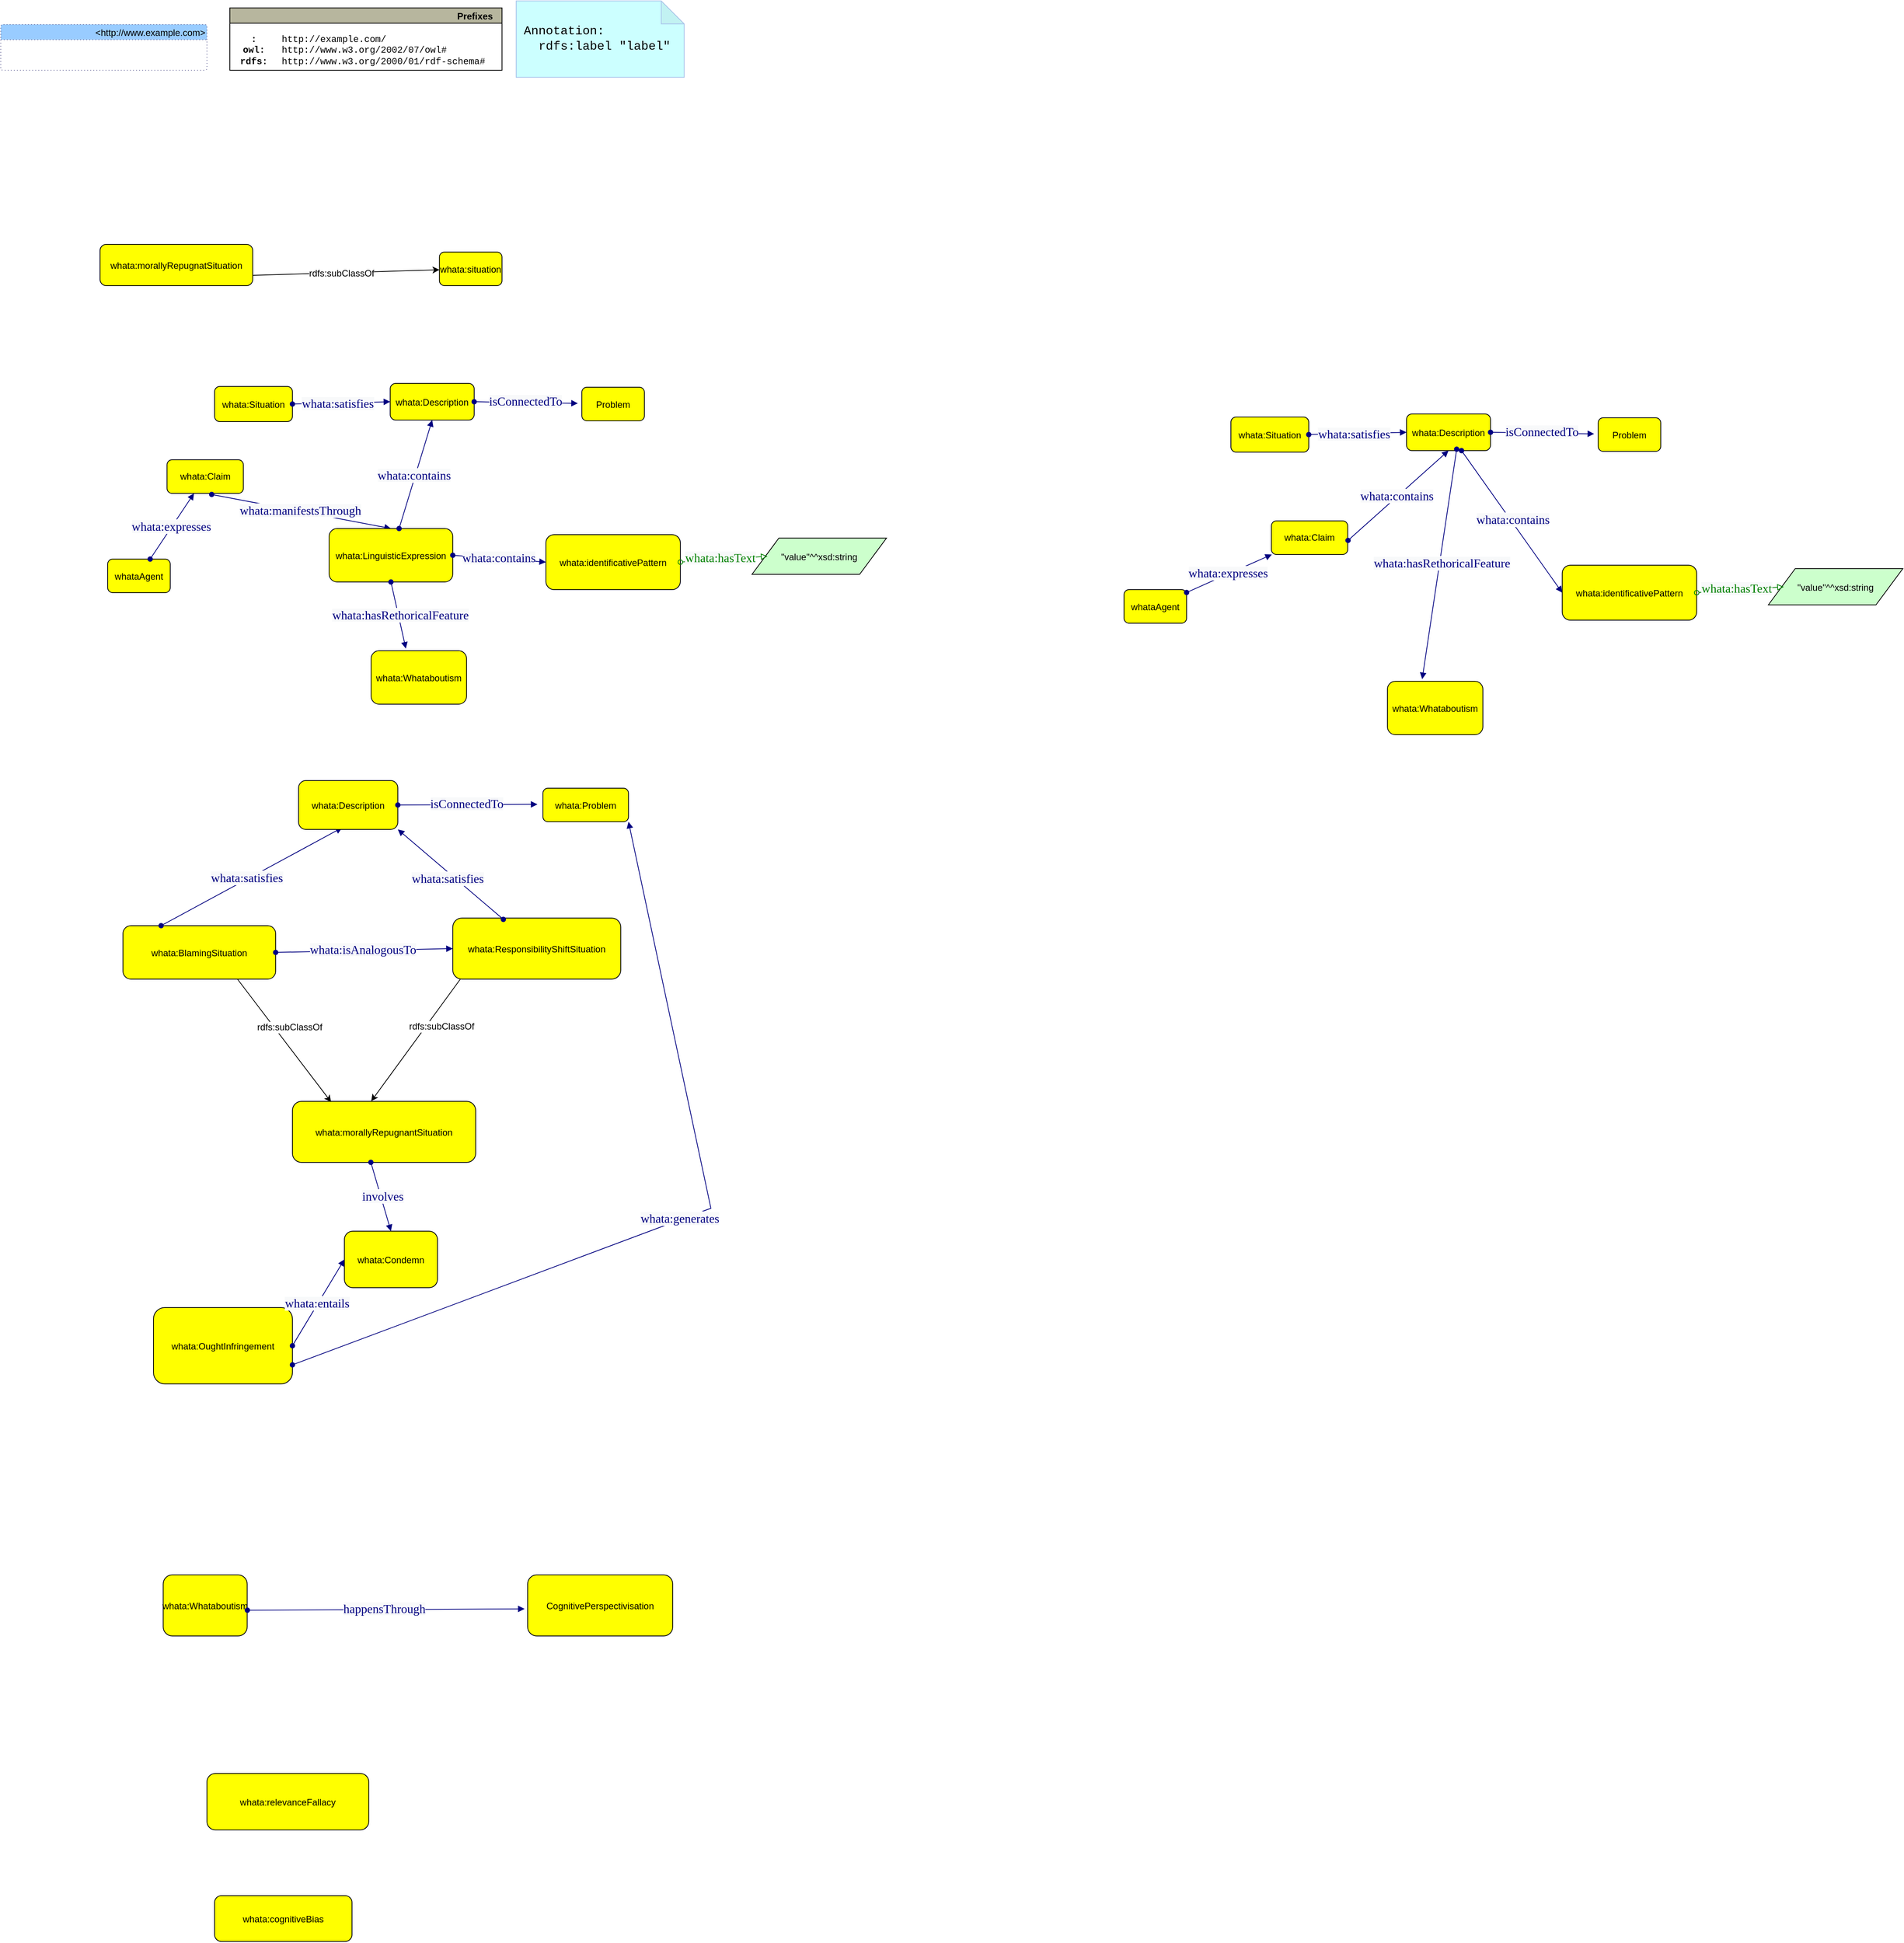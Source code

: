 <mxfile version="24.2.3" type="device">
  <diagram id="Jwiod8rQZpzIl2pZ6A2V" name="Pagina-1">
    <mxGraphModel dx="3035" dy="3533" grid="1" gridSize="10" guides="1" tooltips="1" connect="1" arrows="1" fold="1" page="1" pageScale="1" pageWidth="827" pageHeight="1169" math="0" shadow="0">
      <root>
        <mxCell id="0" />
        <mxCell id="1" parent="0" />
        <mxCell id="ULQofd9ogazBDOCy_c4V-1" value="whata:Situation" style="graphMlID=n4;shape=rect;rounded=1;arcsize=30;fillColor=#ffff00;strokeColor=#000000;strokeWidth=1.0" vertex="1" parent="1">
          <mxGeometry x="270" y="284" width="101.97" height="46" as="geometry" />
        </mxCell>
        <mxCell id="ULQofd9ogazBDOCy_c4V-2" value="&quot;value&quot;^^xsd:string" style="graphMlID=n6;shape=parallelogram;fillColor=#ccffcc;strokeColor=#000000;strokeWidth=1.0" vertex="1" parent="1">
          <mxGeometry x="973.82" y="482.5" width="176.18" height="47.5" as="geometry" />
        </mxCell>
        <mxCell id="ULQofd9ogazBDOCy_c4V-20" value="" style="graphMlID=e0;rounded=0;endArrow=block;strokeColor=#000080;strokeWidth=1.0;startArrow=oval;startFill=1;endFill=1;entryX=0;entryY=0.5;entryDx=0;entryDy=0;exitX=1;exitY=0.5;exitDx=0;exitDy=0;" edge="1" parent="1" source="ULQofd9ogazBDOCy_c4V-1" target="ULQofd9ogazBDOCy_c4V-34">
          <mxGeometry relative="1" as="geometry">
            <mxPoint x="260" y="262" as="sourcePoint" />
            <mxPoint x="450" y="261.55" as="targetPoint" />
          </mxGeometry>
        </mxCell>
        <mxCell id="ULQofd9ogazBDOCy_c4V-21" value="&lt;span style=&quot;color: rgb(0 , 0 , 128) ; font-family: &amp;quot;dialog&amp;quot; ; font-size: 16px ; background-color: rgb(248 , 249 , 250)&quot;&gt;whata:satisfies&lt;/span&gt;" style="text;html=1;align=center;verticalAlign=middle;resizable=0;points=[];labelBackgroundColor=#ffffff;" vertex="1" connectable="0" parent="ULQofd9ogazBDOCy_c4V-20">
          <mxGeometry x="-0.017" y="2" relative="1" as="geometry">
            <mxPoint x="-4" y="2" as="offset" />
          </mxGeometry>
        </mxCell>
        <mxCell id="ULQofd9ogazBDOCy_c4V-24" value="&lt;http://www.example.com&gt;" style="graphMlID=n2;shape=swimlane;startSize=20;rounded=1;arcSize=5;strokeColor=#666699;strokeWidth=1.0;dashed=1;dashPattern=1 3;align=right;fillColor=#99ccff;gradientColor=none;" vertex="1" parent="1">
          <mxGeometry x="-10" y="-190" width="270" height="60" as="geometry" />
        </mxCell>
        <mxCell id="ULQofd9ogazBDOCy_c4V-26" value="&lt;span style=&quot;font-family: &amp;#34;courier new&amp;#34; ; font-size: 16px ; white-space: nowrap&quot;&gt;Annotation:&lt;/span&gt;&lt;br style=&quot;font-family: &amp;#34;courier new&amp;#34; ; font-size: 16px ; white-space: nowrap&quot;&gt;&lt;div&gt;&lt;span style=&quot;font-family: &amp;#34;courier new&amp;#34; ; font-size: 16px ; white-space: nowrap&quot;&gt;&amp;nbsp; rdfs:label &quot;label&quot;&lt;/span&gt;&lt;/div&gt;" style="shape=note;whiteSpace=wrap;html=1;backgroundOutline=1;darkOpacity=0.05;strokeColor=#A9C4EB;fillColor=#ccffff;gradientColor=none;align=left;spacingLeft=8;" vertex="1" parent="1">
          <mxGeometry x="665" y="-220.8" width="220" height="100" as="geometry" />
        </mxCell>
        <mxCell id="ULQofd9ogazBDOCy_c4V-29" value="Prefixes" style="graphMlID=n0;shape=swimlane;startSize=20;fillColor=#b7b69e;strokeColor=#000000;strokeWidth=1.0;align=right;spacingRight=10;fontStyle=1" vertex="1" parent="1">
          <mxGeometry x="290.0" y="-211.61" width="356.42" height="81.61" as="geometry" />
        </mxCell>
        <mxCell id="ULQofd9ogazBDOCy_c4V-30" value="&lt;b&gt;:&lt;br&gt;owl:&lt;br&gt;rdfs:&lt;/b&gt;" style="text;html=1;align=center;verticalAlign=middle;resizable=0;points=[];autosize=1;fontFamily=Courier New;" vertex="1" parent="ULQofd9ogazBDOCy_c4V-29">
          <mxGeometry x="6.416" y="31.1" width="50" height="50" as="geometry" />
        </mxCell>
        <mxCell id="ULQofd9ogazBDOCy_c4V-31" value="http://example.com/&lt;br&gt;http://www.w3.org/2002/07/owl#&lt;br&gt;http://www.w3.org/2000/01/rdf-schema#" style="text;html=1;align=left;verticalAlign=middle;resizable=0;points=[];autosize=1;fontFamily=Courier New;" vertex="1" parent="ULQofd9ogazBDOCy_c4V-29">
          <mxGeometry x="66.416" y="31.1" width="280" height="50" as="geometry" />
        </mxCell>
        <mxCell id="ULQofd9ogazBDOCy_c4V-34" value="whata:Description" style="graphMlID=n4;shape=rect;rounded=1;arcsize=30;fillColor=#ffff00;strokeColor=#000000;strokeWidth=1.0" vertex="1" parent="1">
          <mxGeometry x="500" y="280" width="110" height="48" as="geometry" />
        </mxCell>
        <mxCell id="ULQofd9ogazBDOCy_c4V-35" value="whataAgent" style="graphMlID=n4;shape=rect;rounded=1;arcsize=30;fillColor=#ffff00;strokeColor=#000000;strokeWidth=1.0" vertex="1" parent="1">
          <mxGeometry x="130" y="510" width="81.968" height="44" as="geometry" />
        </mxCell>
        <mxCell id="ULQofd9ogazBDOCy_c4V-37" value="whata:Claim" style="whiteSpace=wrap;html=1;fillColor=#ffff00;strokeColor=#000000;rounded=1;strokeWidth=1;" vertex="1" parent="1">
          <mxGeometry x="207.72" y="380" width="100" height="44" as="geometry" />
        </mxCell>
        <mxCell id="ULQofd9ogazBDOCy_c4V-39" value="" style="graphMlID=e0;rounded=0;endArrow=block;strokeColor=#000080;strokeWidth=1.0;startArrow=oval;startFill=1;endFill=1" edge="1" parent="1" source="ULQofd9ogazBDOCy_c4V-35" target="ULQofd9ogazBDOCy_c4V-37">
          <mxGeometry relative="1" as="geometry">
            <mxPoint x="263" y="385.632" as="sourcePoint" />
            <mxPoint x="410" y="386" as="targetPoint" />
          </mxGeometry>
        </mxCell>
        <mxCell id="ULQofd9ogazBDOCy_c4V-40" value="&lt;span style=&quot;color: rgb(0 , 0 , 128) ; font-family: &amp;quot;dialog&amp;quot; ; font-size: 16px ; background-color: rgb(248 , 249 , 250)&quot;&gt;whata:expresses&lt;/span&gt;" style="text;html=1;align=center;verticalAlign=middle;resizable=0;points=[];labelBackgroundColor=#ffffff;" vertex="1" connectable="0" parent="ULQofd9ogazBDOCy_c4V-39">
          <mxGeometry x="-0.017" y="2" relative="1" as="geometry">
            <mxPoint as="offset" />
          </mxGeometry>
        </mxCell>
        <mxCell id="ULQofd9ogazBDOCy_c4V-43" value="" style="graphMlID=e0;rounded=0;endArrow=block;strokeColor=#000080;strokeWidth=1.0;startArrow=oval;startFill=1;endFill=1;exitX=0.585;exitY=1.032;exitDx=0;exitDy=0;exitPerimeter=0;entryX=0.5;entryY=0;entryDx=0;entryDy=0;" edge="1" parent="1" source="ULQofd9ogazBDOCy_c4V-37" target="ULQofd9ogazBDOCy_c4V-45">
          <mxGeometry relative="1" as="geometry">
            <mxPoint x="360" y="520.082" as="sourcePoint" />
            <mxPoint x="460" y="500" as="targetPoint" />
          </mxGeometry>
        </mxCell>
        <mxCell id="ULQofd9ogazBDOCy_c4V-44" value="&lt;span style=&quot;color: rgb(0 , 0 , 128) ; font-family: &amp;quot;dialog&amp;quot; ; font-size: 16px ; background-color: rgb(248 , 249 , 250)&quot;&gt;whata:manifestsThrough&lt;/span&gt;" style="text;html=1;align=center;verticalAlign=middle;resizable=0;points=[];labelBackgroundColor=#ffffff;" vertex="1" connectable="0" parent="ULQofd9ogazBDOCy_c4V-43">
          <mxGeometry x="-0.017" y="2" relative="1" as="geometry">
            <mxPoint as="offset" />
          </mxGeometry>
        </mxCell>
        <mxCell id="ULQofd9ogazBDOCy_c4V-45" value="whata:LinguisticExpression" style="graphMlID=n4;shape=rect;rounded=1;arcsize=30;fillColor=#ffff00;strokeColor=#000000;strokeWidth=1.0" vertex="1" parent="1">
          <mxGeometry x="420" y="470" width="161.97" height="70" as="geometry" />
        </mxCell>
        <mxCell id="ULQofd9ogazBDOCy_c4V-46" value="" style="graphMlID=e0;rounded=0;endArrow=block;strokeColor=#000080;strokeWidth=1.0;startArrow=oval;startFill=1;endFill=1;exitX=0.5;exitY=1;exitDx=0;exitDy=0;entryX=0.364;entryY=-0.04;entryDx=0;entryDy=0;entryPerimeter=0;" edge="1" parent="1" source="ULQofd9ogazBDOCy_c4V-45" target="ULQofd9ogazBDOCy_c4V-48">
          <mxGeometry relative="1" as="geometry">
            <mxPoint x="455.63" y="540.002" as="sourcePoint" />
            <mxPoint x="456" y="660" as="targetPoint" />
          </mxGeometry>
        </mxCell>
        <mxCell id="ULQofd9ogazBDOCy_c4V-47" value="&lt;span style=&quot;color: rgb(0 , 0 , 128) ; font-family: &amp;quot;dialog&amp;quot; ; font-size: 16px ; background-color: rgb(248 , 249 , 250)&quot;&gt;whata:hasRethoricalFeature&lt;/span&gt;" style="text;html=1;align=center;verticalAlign=middle;resizable=0;points=[];labelBackgroundColor=#ffffff;" vertex="1" connectable="0" parent="ULQofd9ogazBDOCy_c4V-46">
          <mxGeometry x="-0.017" y="2" relative="1" as="geometry">
            <mxPoint as="offset" />
          </mxGeometry>
        </mxCell>
        <mxCell id="ULQofd9ogazBDOCy_c4V-48" value="whata:Whataboutism" style="graphMlID=n4;shape=rect;rounded=1;arcsize=30;fillColor=#ffff00;strokeColor=#000000;strokeWidth=1.0" vertex="1" parent="1">
          <mxGeometry x="475" y="630" width="125" height="70" as="geometry" />
        </mxCell>
        <mxCell id="ULQofd9ogazBDOCy_c4V-49" value="" style="graphMlID=e0;rounded=0;endArrow=block;strokeColor=#000080;strokeWidth=1.0;startArrow=oval;startFill=1;endFill=1;exitX=1;exitY=0.5;exitDx=0;exitDy=0;entryX=0;entryY=0.5;entryDx=0;entryDy=0;" edge="1" parent="1" source="ULQofd9ogazBDOCy_c4V-45" target="ULQofd9ogazBDOCy_c4V-52">
          <mxGeometry relative="1" as="geometry">
            <mxPoint x="510" y="510" as="sourcePoint" />
            <mxPoint x="662.97" y="509.66" as="targetPoint" />
          </mxGeometry>
        </mxCell>
        <mxCell id="ULQofd9ogazBDOCy_c4V-50" value="&lt;span style=&quot;color: rgb(0 , 0 , 128) ; font-family: &amp;quot;dialog&amp;quot; ; font-size: 16px ; background-color: rgb(248 , 249 , 250)&quot;&gt;whata:contains&lt;/span&gt;" style="text;html=1;align=center;verticalAlign=middle;resizable=0;points=[];labelBackgroundColor=#ffffff;" vertex="1" connectable="0" parent="ULQofd9ogazBDOCy_c4V-49">
          <mxGeometry x="-0.017" y="2" relative="1" as="geometry">
            <mxPoint as="offset" />
          </mxGeometry>
        </mxCell>
        <mxCell id="ULQofd9ogazBDOCy_c4V-52" value="whata:identificativePattern" style="graphMlID=n4;shape=rect;rounded=1;arcsize=30;fillColor=#ffff00;strokeColor=#000000;strokeWidth=1.0" vertex="1" parent="1">
          <mxGeometry x="703.9" y="478" width="176.1" height="72" as="geometry" />
        </mxCell>
        <mxCell id="ULQofd9ogazBDOCy_c4V-53" value="" style="graphMlID=e0;rounded=0;endArrow=block;strokeColor=#000080;strokeWidth=1.0;startArrow=oval;startFill=1;endFill=1;entryX=0.5;entryY=1;entryDx=0;entryDy=0;" edge="1" parent="1" source="ULQofd9ogazBDOCy_c4V-45" target="ULQofd9ogazBDOCy_c4V-34">
          <mxGeometry relative="1" as="geometry">
            <mxPoint x="450" y="420.082" as="sourcePoint" />
            <mxPoint x="601" y="420" as="targetPoint" />
          </mxGeometry>
        </mxCell>
        <mxCell id="ULQofd9ogazBDOCy_c4V-54" value="&lt;span style=&quot;color: rgb(0 , 0 , 128) ; font-family: &amp;quot;dialog&amp;quot; ; font-size: 16px ; background-color: rgb(248 , 249 , 250)&quot;&gt;whata:contains&lt;/span&gt;" style="text;html=1;align=center;verticalAlign=middle;resizable=0;points=[];labelBackgroundColor=#ffffff;" vertex="1" connectable="0" parent="ULQofd9ogazBDOCy_c4V-53">
          <mxGeometry x="-0.017" y="2" relative="1" as="geometry">
            <mxPoint as="offset" />
          </mxGeometry>
        </mxCell>
        <mxCell id="ULQofd9ogazBDOCy_c4V-57" value="" style="graphMlID=e2;rounded=0;endArrow=block;strokeColor=#008000;strokeWidth=1.0;startArrow=oval;startFill=0;endFill=0;exitX=1;exitY=0.5;exitDx=0;exitDy=0;entryX=0.115;entryY=0.503;entryDx=0;entryDy=0;entryPerimeter=0;" edge="1" parent="1" source="ULQofd9ogazBDOCy_c4V-52" target="ULQofd9ogazBDOCy_c4V-2">
          <mxGeometry relative="1" as="geometry">
            <mxPoint x="840" y="503.38" as="sourcePoint" />
            <mxPoint x="1040" y="504" as="targetPoint" />
          </mxGeometry>
        </mxCell>
        <mxCell id="ULQofd9ogazBDOCy_c4V-58" value="&lt;span style=&quot;color: rgb(0 , 128 , 0) ; font-family: &amp;quot;dialog&amp;quot; ; font-size: 16px ; background-color: rgb(248 , 249 , 250)&quot;&gt;whata:hasText&lt;/span&gt;" style="text;html=1;align=center;verticalAlign=middle;resizable=0;points=[];labelBackgroundColor=#ffffff;" vertex="1" connectable="0" parent="ULQofd9ogazBDOCy_c4V-57">
          <mxGeometry x="-0.09" y="3" relative="1" as="geometry">
            <mxPoint as="offset" />
          </mxGeometry>
        </mxCell>
        <mxCell id="ULQofd9ogazBDOCy_c4V-59" value="whata:BlamingSituation" style="graphMlID=n4;shape=rect;rounded=1;arcsize=30;fillColor=#ffff00;strokeColor=#000000;strokeWidth=1.0" vertex="1" parent="1">
          <mxGeometry x="150" y="990" width="200" height="70" as="geometry" />
        </mxCell>
        <mxCell id="ULQofd9ogazBDOCy_c4V-60" value="whata:ResponsibilityShiftSituation" style="graphMlID=n4;shape=rect;rounded=1;arcsize=30;fillColor=#ffff00;strokeColor=#000000;strokeWidth=1.0" vertex="1" parent="1">
          <mxGeometry x="581.97" y="980" width="220" height="80" as="geometry" />
        </mxCell>
        <mxCell id="ULQofd9ogazBDOCy_c4V-61" value="" style="graphMlID=e0;rounded=0;endArrow=block;strokeColor=#000080;strokeWidth=1.0;startArrow=oval;startFill=1;endFill=1;exitX=1;exitY=0.5;exitDx=0;exitDy=0;entryX=0;entryY=0.5;entryDx=0;entryDy=0;" edge="1" parent="1" source="ULQofd9ogazBDOCy_c4V-59" target="ULQofd9ogazBDOCy_c4V-60">
          <mxGeometry relative="1" as="geometry">
            <mxPoint x="520" y="850.082" as="sourcePoint" />
            <mxPoint x="671" y="850" as="targetPoint" />
          </mxGeometry>
        </mxCell>
        <mxCell id="ULQofd9ogazBDOCy_c4V-62" value="&lt;span style=&quot;color: rgb(0 , 0 , 128) ; font-family: &amp;quot;dialog&amp;quot; ; font-size: 16px ; background-color: rgb(248 , 249 , 250)&quot;&gt;whata:isAnalogousTo&lt;/span&gt;" style="text;html=1;align=center;verticalAlign=middle;resizable=0;points=[];labelBackgroundColor=#ffffff;" vertex="1" connectable="0" parent="ULQofd9ogazBDOCy_c4V-61">
          <mxGeometry x="-0.017" y="2" relative="1" as="geometry">
            <mxPoint as="offset" />
          </mxGeometry>
        </mxCell>
        <mxCell id="ULQofd9ogazBDOCy_c4V-64" value="" style="graphMlID=e0;rounded=0;endArrow=block;strokeColor=#000080;strokeWidth=1.0;startArrow=oval;startFill=1;endFill=1;entryX=0.44;entryY=0.963;entryDx=0;entryDy=0;exitX=0.25;exitY=0;exitDx=0;exitDy=0;entryPerimeter=0;" edge="1" parent="1" target="ULQofd9ogazBDOCy_c4V-66" source="ULQofd9ogazBDOCy_c4V-59">
          <mxGeometry relative="1" as="geometry">
            <mxPoint x="250" y="782" as="sourcePoint" />
            <mxPoint x="328" y="737.55" as="targetPoint" />
          </mxGeometry>
        </mxCell>
        <mxCell id="ULQofd9ogazBDOCy_c4V-65" value="&lt;span style=&quot;color: rgb(0 , 0 , 128) ; font-family: &amp;quot;dialog&amp;quot; ; font-size: 16px ; background-color: rgb(248 , 249 , 250)&quot;&gt;whata:satisfies&lt;/span&gt;" style="text;html=1;align=center;verticalAlign=middle;resizable=0;points=[];labelBackgroundColor=#ffffff;" vertex="1" connectable="0" parent="ULQofd9ogazBDOCy_c4V-64">
          <mxGeometry x="-0.017" y="2" relative="1" as="geometry">
            <mxPoint x="-4" y="2" as="offset" />
          </mxGeometry>
        </mxCell>
        <mxCell id="ULQofd9ogazBDOCy_c4V-66" value="whata:Description" style="graphMlID=n4;shape=rect;rounded=1;arcsize=30;fillColor=#ffff00;strokeColor=#000000;strokeWidth=1.0" vertex="1" parent="1">
          <mxGeometry x="380" y="800" width="130" height="64" as="geometry" />
        </mxCell>
        <mxCell id="ULQofd9ogazBDOCy_c4V-67" value="" style="graphMlID=e0;rounded=0;endArrow=block;strokeColor=#000080;strokeWidth=1.0;startArrow=oval;startFill=1;endFill=1;entryX=1;entryY=1;entryDx=0;entryDy=0;exitX=0.301;exitY=0.022;exitDx=0;exitDy=0;exitPerimeter=0;" edge="1" parent="1" target="ULQofd9ogazBDOCy_c4V-66" source="ULQofd9ogazBDOCy_c4V-60">
          <mxGeometry relative="1" as="geometry">
            <mxPoint x="698" y="860" as="sourcePoint" />
            <mxPoint x="696.066" y="752.372" as="targetPoint" />
          </mxGeometry>
        </mxCell>
        <mxCell id="ULQofd9ogazBDOCy_c4V-68" value="&lt;span style=&quot;color: rgb(0 , 0 , 128) ; font-family: &amp;quot;dialog&amp;quot; ; font-size: 16px ; background-color: rgb(248 , 249 , 250)&quot;&gt;whata:satisfies&lt;/span&gt;" style="text;html=1;align=center;verticalAlign=middle;resizable=0;points=[];labelBackgroundColor=#ffffff;" vertex="1" connectable="0" parent="ULQofd9ogazBDOCy_c4V-67">
          <mxGeometry x="-0.017" y="2" relative="1" as="geometry">
            <mxPoint x="-4" y="2" as="offset" />
          </mxGeometry>
        </mxCell>
        <mxCell id="ULQofd9ogazBDOCy_c4V-70" value="whata:morallyRepugnantSituation" style="graphMlID=n4;shape=rect;rounded=1;arcsize=30;fillColor=#ffff00;strokeColor=#000000;strokeWidth=1.0" vertex="1" parent="1">
          <mxGeometry x="371.97" y="1220" width="240" height="80" as="geometry" />
        </mxCell>
        <mxCell id="ULQofd9ogazBDOCy_c4V-71" value="" style="endArrow=classic;html=1;textDirection=ltr;rounded=0;exitX=0.045;exitY=1;exitDx=0;exitDy=0;exitPerimeter=0;entryX=0.43;entryY=-0.003;entryDx=0;entryDy=0;entryPerimeter=0;" edge="1" parent="1" source="ULQofd9ogazBDOCy_c4V-60" target="ULQofd9ogazBDOCy_c4V-70">
          <mxGeometry width="50" height="50" relative="1" as="geometry">
            <mxPoint x="490" y="970" as="sourcePoint" />
            <mxPoint x="500" y="980" as="targetPoint" />
          </mxGeometry>
        </mxCell>
        <mxCell id="ULQofd9ogazBDOCy_c4V-72" value="rdfs:subClassOf" style="text;html=1;align=center;verticalAlign=middle;resizable=0;points=[];labelBackgroundColor=#ffffff;rotation=0;" vertex="1" connectable="0" parent="ULQofd9ogazBDOCy_c4V-71">
          <mxGeometry x="-0.221" relative="1" as="geometry">
            <mxPoint x="19.95" as="offset" />
          </mxGeometry>
        </mxCell>
        <mxCell id="ULQofd9ogazBDOCy_c4V-73" value="" style="endArrow=classic;html=1;textDirection=ltr;rounded=0;exitX=0.75;exitY=1;exitDx=0;exitDy=0;entryX=0.211;entryY=0.011;entryDx=0;entryDy=0;entryPerimeter=0;" edge="1" parent="1" source="ULQofd9ogazBDOCy_c4V-59" target="ULQofd9ogazBDOCy_c4V-70">
          <mxGeometry width="50" height="50" relative="1" as="geometry">
            <mxPoint x="670" y="950" as="sourcePoint" />
            <mxPoint x="548" y="1030" as="targetPoint" />
          </mxGeometry>
        </mxCell>
        <mxCell id="ULQofd9ogazBDOCy_c4V-74" value="rdfs:subClassOf" style="text;html=1;align=center;verticalAlign=middle;resizable=0;points=[];labelBackgroundColor=#ffffff;rotation=0;" vertex="1" connectable="0" parent="ULQofd9ogazBDOCy_c4V-73">
          <mxGeometry x="-0.221" relative="1" as="geometry">
            <mxPoint x="19.95" as="offset" />
          </mxGeometry>
        </mxCell>
        <mxCell id="ULQofd9ogazBDOCy_c4V-75" value="" style="graphMlID=e0;rounded=0;endArrow=block;strokeColor=#000080;strokeWidth=1.0;startArrow=oval;startFill=1;endFill=1;exitX=1;exitY=0.5;exitDx=0;exitDy=0;entryX=-0.064;entryY=0.48;entryDx=0;entryDy=0;entryPerimeter=0;" edge="1" parent="1" source="ULQofd9ogazBDOCy_c4V-34" target="ULQofd9ogazBDOCy_c4V-77">
          <mxGeometry relative="1" as="geometry">
            <mxPoint x="669" y="303.312" as="sourcePoint" />
            <mxPoint x="780" y="310" as="targetPoint" />
          </mxGeometry>
        </mxCell>
        <mxCell id="ULQofd9ogazBDOCy_c4V-76" value="&lt;font face=&quot;dialog&quot; color=&quot;#000080&quot;&gt;&lt;span style=&quot;font-size: 16px; background-color: rgb(248, 249, 250);&quot;&gt;isConnectedTo&lt;/span&gt;&lt;/font&gt;" style="text;html=1;align=center;verticalAlign=middle;resizable=0;points=[];labelBackgroundColor=#ffffff;" vertex="1" connectable="0" parent="ULQofd9ogazBDOCy_c4V-75">
          <mxGeometry x="-0.017" y="2" relative="1" as="geometry">
            <mxPoint as="offset" />
          </mxGeometry>
        </mxCell>
        <mxCell id="ULQofd9ogazBDOCy_c4V-77" value="Problem" style="graphMlID=n4;shape=rect;rounded=1;arcsize=30;fillColor=#ffff00;strokeColor=#000000;strokeWidth=1.0" vertex="1" parent="1">
          <mxGeometry x="750.97" y="285" width="81.968" height="44" as="geometry" />
        </mxCell>
        <mxCell id="ULQofd9ogazBDOCy_c4V-80" value="" style="graphMlID=e0;rounded=0;endArrow=block;strokeColor=#000080;strokeWidth=1.0;startArrow=oval;startFill=1;endFill=1;exitX=1;exitY=0.5;exitDx=0;exitDy=0;entryX=-0.064;entryY=0.48;entryDx=0;entryDy=0;entryPerimeter=0;" edge="1" parent="1" target="ULQofd9ogazBDOCy_c4V-82" source="ULQofd9ogazBDOCy_c4V-66">
          <mxGeometry relative="1" as="geometry">
            <mxPoint x="508.95" y="822" as="sourcePoint" />
            <mxPoint x="858.11" y="825" as="targetPoint" />
          </mxGeometry>
        </mxCell>
        <mxCell id="ULQofd9ogazBDOCy_c4V-81" value="&lt;font face=&quot;dialog&quot; color=&quot;#000080&quot;&gt;&lt;span style=&quot;font-size: 16px; background-color: rgb(248, 249, 250);&quot;&gt;isConnectedTo&lt;/span&gt;&lt;/font&gt;" style="text;html=1;align=center;verticalAlign=middle;resizable=0;points=[];labelBackgroundColor=#ffffff;" vertex="1" connectable="0" parent="ULQofd9ogazBDOCy_c4V-80">
          <mxGeometry x="-0.017" y="2" relative="1" as="geometry">
            <mxPoint as="offset" />
          </mxGeometry>
        </mxCell>
        <mxCell id="ULQofd9ogazBDOCy_c4V-82" value="whata:Problem" style="graphMlID=n4;shape=rect;rounded=1;arcsize=30;fillColor=#ffff00;strokeColor=#000000;strokeWidth=1.0" vertex="1" parent="1">
          <mxGeometry x="700" y="810" width="112.1" height="44" as="geometry" />
        </mxCell>
        <mxCell id="ULQofd9ogazBDOCy_c4V-83" value="" style="graphMlID=e0;rounded=0;endArrow=block;strokeColor=#000080;strokeWidth=1.0;startArrow=oval;startFill=1;endFill=1;exitX=0.428;exitY=0.998;exitDx=0;exitDy=0;exitPerimeter=0;entryX=0.5;entryY=0;entryDx=0;entryDy=0;" edge="1" parent="1" source="ULQofd9ogazBDOCy_c4V-70" target="ULQofd9ogazBDOCy_c4V-85">
          <mxGeometry relative="1" as="geometry">
            <mxPoint x="324" y="1480.082" as="sourcePoint" />
            <mxPoint x="475" y="1430" as="targetPoint" />
          </mxGeometry>
        </mxCell>
        <mxCell id="ULQofd9ogazBDOCy_c4V-84" value="&lt;span style=&quot;color: rgb(0 , 0 , 128) ; font-family: &amp;quot;dialog&amp;quot; ; font-size: 16px ; background-color: rgb(248 , 249 , 250)&quot;&gt;involves&lt;/span&gt;" style="text;html=1;align=center;verticalAlign=middle;resizable=0;points=[];labelBackgroundColor=#ffffff;" vertex="1" connectable="0" parent="ULQofd9ogazBDOCy_c4V-83">
          <mxGeometry x="-0.017" y="2" relative="1" as="geometry">
            <mxPoint as="offset" />
          </mxGeometry>
        </mxCell>
        <mxCell id="ULQofd9ogazBDOCy_c4V-85" value="whata:Condemn" style="graphMlID=n4;shape=rect;rounded=1;arcsize=30;fillColor=#ffff00;strokeColor=#000000;strokeWidth=1.0" vertex="1" parent="1">
          <mxGeometry x="440" y="1390" width="121.97" height="74" as="geometry" />
        </mxCell>
        <mxCell id="ULQofd9ogazBDOCy_c4V-86" value="whata:OughtInfringement" style="graphMlID=n4;shape=rect;rounded=1;arcsize=30;fillColor=#ffff00;strokeColor=#000000;strokeWidth=1.0" vertex="1" parent="1">
          <mxGeometry x="190" y="1490" width="181.97" height="100" as="geometry" />
        </mxCell>
        <mxCell id="ULQofd9ogazBDOCy_c4V-87" value="" style="graphMlID=e0;rounded=0;endArrow=block;strokeColor=#000080;strokeWidth=1.0;startArrow=oval;startFill=1;endFill=1;exitX=1;exitY=0.5;exitDx=0;exitDy=0;entryX=0;entryY=0.5;entryDx=0;entryDy=0;" edge="1" parent="1" source="ULQofd9ogazBDOCy_c4V-86" target="ULQofd9ogazBDOCy_c4V-85">
          <mxGeometry relative="1" as="geometry">
            <mxPoint x="243.48" y="1466.76" as="sourcePoint" />
            <mxPoint x="398.48" y="1473" as="targetPoint" />
          </mxGeometry>
        </mxCell>
        <mxCell id="ULQofd9ogazBDOCy_c4V-88" value="&lt;span style=&quot;color: rgb(0 , 0 , 128) ; font-family: &amp;quot;dialog&amp;quot; ; font-size: 16px ; background-color: rgb(248 , 249 , 250)&quot;&gt;whata:entails&lt;/span&gt;" style="text;html=1;align=center;verticalAlign=middle;resizable=0;points=[];labelBackgroundColor=#ffffff;" vertex="1" connectable="0" parent="ULQofd9ogazBDOCy_c4V-87">
          <mxGeometry x="-0.017" y="2" relative="1" as="geometry">
            <mxPoint as="offset" />
          </mxGeometry>
        </mxCell>
        <mxCell id="ULQofd9ogazBDOCy_c4V-89" value="" style="graphMlID=e0;rounded=0;endArrow=block;strokeColor=#000080;strokeWidth=1.0;startArrow=oval;startFill=1;endFill=1;exitX=1;exitY=0.75;exitDx=0;exitDy=0;entryX=1;entryY=1;entryDx=0;entryDy=0;" edge="1" parent="1" source="ULQofd9ogazBDOCy_c4V-86" target="ULQofd9ogazBDOCy_c4V-82">
          <mxGeometry relative="1" as="geometry">
            <mxPoint x="581.97" y="1611.44" as="sourcePoint" />
            <mxPoint x="1151.4" y="950" as="targetPoint" />
            <Array as="points">
              <mxPoint x="920" y="1360" />
            </Array>
          </mxGeometry>
        </mxCell>
        <mxCell id="ULQofd9ogazBDOCy_c4V-90" value="&lt;font face=&quot;dialog&quot; color=&quot;#000080&quot;&gt;&lt;span style=&quot;font-size: 16px; background-color: rgb(248, 249, 250);&quot;&gt;whata:generates&lt;/span&gt;&lt;/font&gt;" style="text;html=1;align=center;verticalAlign=middle;resizable=0;points=[];labelBackgroundColor=#ffffff;" vertex="1" connectable="0" parent="ULQofd9ogazBDOCy_c4V-89">
          <mxGeometry x="-0.017" y="2" relative="1" as="geometry">
            <mxPoint as="offset" />
          </mxGeometry>
        </mxCell>
        <mxCell id="ULQofd9ogazBDOCy_c4V-92" value="CognitivePerspectivisation" style="graphMlID=n4;shape=rect;rounded=1;arcsize=30;fillColor=#ffff00;strokeColor=#000000;strokeWidth=1.0" vertex="1" parent="1">
          <mxGeometry x="680" y="1840" width="190" height="80" as="geometry" />
        </mxCell>
        <mxCell id="ULQofd9ogazBDOCy_c4V-93" value="whata:Situation" style="graphMlID=n4;shape=rect;rounded=1;arcsize=30;fillColor=#ffff00;strokeColor=#000000;strokeWidth=1.0" vertex="1" parent="1">
          <mxGeometry x="1601" y="324" width="101.97" height="46" as="geometry" />
        </mxCell>
        <mxCell id="ULQofd9ogazBDOCy_c4V-94" value="&quot;value&quot;^^xsd:string" style="graphMlID=n6;shape=parallelogram;fillColor=#ccffcc;strokeColor=#000000;strokeWidth=1.0" vertex="1" parent="1">
          <mxGeometry x="2304.82" y="522.5" width="176.18" height="47.5" as="geometry" />
        </mxCell>
        <mxCell id="ULQofd9ogazBDOCy_c4V-95" value="" style="endArrow=classic;html=1;textDirection=ltr;rounded=0;exitX=1;exitY=0.75;exitDx=0;exitDy=0;" edge="1" parent="1" source="ULQofd9ogazBDOCy_c4V-134" target="ULQofd9ogazBDOCy_c4V-133">
          <mxGeometry width="50" height="50" relative="1" as="geometry">
            <mxPoint x="312.72" y="130" as="sourcePoint" />
            <mxPoint x="460.67" y="130" as="targetPoint" />
          </mxGeometry>
        </mxCell>
        <mxCell id="ULQofd9ogazBDOCy_c4V-96" value="rdfs:subClassOf" style="text;html=1;align=center;verticalAlign=middle;resizable=0;points=[];labelBackgroundColor=#ffffff;rotation=0;" vertex="1" connectable="0" parent="ULQofd9ogazBDOCy_c4V-95">
          <mxGeometry x="-0.221" relative="1" as="geometry">
            <mxPoint x="19.95" as="offset" />
          </mxGeometry>
        </mxCell>
        <mxCell id="ULQofd9ogazBDOCy_c4V-97" value="" style="graphMlID=e0;rounded=0;endArrow=block;strokeColor=#000080;strokeWidth=1.0;startArrow=oval;startFill=1;endFill=1;entryX=0;entryY=0.5;entryDx=0;entryDy=0;exitX=1;exitY=0.5;exitDx=0;exitDy=0;" edge="1" parent="1" source="ULQofd9ogazBDOCy_c4V-93" target="ULQofd9ogazBDOCy_c4V-99">
          <mxGeometry relative="1" as="geometry">
            <mxPoint x="1591" y="302" as="sourcePoint" />
            <mxPoint x="1781" y="301.55" as="targetPoint" />
          </mxGeometry>
        </mxCell>
        <mxCell id="ULQofd9ogazBDOCy_c4V-98" value="&lt;span style=&quot;color: rgb(0 , 0 , 128) ; font-family: &amp;quot;dialog&amp;quot; ; font-size: 16px ; background-color: rgb(248 , 249 , 250)&quot;&gt;whata:satisfies&lt;/span&gt;" style="text;html=1;align=center;verticalAlign=middle;resizable=0;points=[];labelBackgroundColor=#ffffff;" vertex="1" connectable="0" parent="ULQofd9ogazBDOCy_c4V-97">
          <mxGeometry x="-0.017" y="2" relative="1" as="geometry">
            <mxPoint x="-4" y="2" as="offset" />
          </mxGeometry>
        </mxCell>
        <mxCell id="ULQofd9ogazBDOCy_c4V-99" value="whata:Description" style="graphMlID=n4;shape=rect;rounded=1;arcsize=30;fillColor=#ffff00;strokeColor=#000000;strokeWidth=1.0" vertex="1" parent="1">
          <mxGeometry x="1831" y="320" width="110" height="48" as="geometry" />
        </mxCell>
        <mxCell id="ULQofd9ogazBDOCy_c4V-100" value="whataAgent" style="graphMlID=n4;shape=rect;rounded=1;arcsize=30;fillColor=#ffff00;strokeColor=#000000;strokeWidth=1.0" vertex="1" parent="1">
          <mxGeometry x="1461" y="550" width="81.968" height="44" as="geometry" />
        </mxCell>
        <mxCell id="ULQofd9ogazBDOCy_c4V-101" value="whata:Claim" style="whiteSpace=wrap;html=1;fillColor=#ffff00;strokeColor=#000000;rounded=1;strokeWidth=1;" vertex="1" parent="1">
          <mxGeometry x="1654" y="460" width="100" height="44" as="geometry" />
        </mxCell>
        <mxCell id="ULQofd9ogazBDOCy_c4V-102" value="" style="graphMlID=e0;rounded=0;endArrow=block;strokeColor=#000080;strokeWidth=1.0;startArrow=oval;startFill=1;endFill=1" edge="1" parent="1" source="ULQofd9ogazBDOCy_c4V-100" target="ULQofd9ogazBDOCy_c4V-101">
          <mxGeometry relative="1" as="geometry">
            <mxPoint x="1594" y="425.632" as="sourcePoint" />
            <mxPoint x="1741" y="426" as="targetPoint" />
          </mxGeometry>
        </mxCell>
        <mxCell id="ULQofd9ogazBDOCy_c4V-103" value="&lt;span style=&quot;color: rgb(0 , 0 , 128) ; font-family: &amp;quot;dialog&amp;quot; ; font-size: 16px ; background-color: rgb(248 , 249 , 250)&quot;&gt;whata:expresses&lt;/span&gt;" style="text;html=1;align=center;verticalAlign=middle;resizable=0;points=[];labelBackgroundColor=#ffffff;" vertex="1" connectable="0" parent="ULQofd9ogazBDOCy_c4V-102">
          <mxGeometry x="-0.017" y="2" relative="1" as="geometry">
            <mxPoint as="offset" />
          </mxGeometry>
        </mxCell>
        <mxCell id="ULQofd9ogazBDOCy_c4V-107" value="" style="graphMlID=e0;rounded=0;endArrow=block;strokeColor=#000080;strokeWidth=1.0;startArrow=oval;startFill=1;endFill=1;exitX=0.597;exitY=0.962;exitDx=0;exitDy=0;entryX=0.364;entryY=-0.04;entryDx=0;entryDy=0;entryPerimeter=0;exitPerimeter=0;" edge="1" parent="1" source="ULQofd9ogazBDOCy_c4V-99" target="ULQofd9ogazBDOCy_c4V-109">
          <mxGeometry relative="1" as="geometry">
            <mxPoint x="1831.985" y="580" as="sourcePoint" />
            <mxPoint x="1787" y="700" as="targetPoint" />
          </mxGeometry>
        </mxCell>
        <mxCell id="ULQofd9ogazBDOCy_c4V-108" value="&lt;span style=&quot;color: rgb(0 , 0 , 128) ; font-family: &amp;quot;dialog&amp;quot; ; font-size: 16px ; background-color: rgb(248 , 249 , 250)&quot;&gt;whata:hasRethoricalFeature&lt;/span&gt;" style="text;html=1;align=center;verticalAlign=middle;resizable=0;points=[];labelBackgroundColor=#ffffff;" vertex="1" connectable="0" parent="ULQofd9ogazBDOCy_c4V-107">
          <mxGeometry x="-0.017" y="2" relative="1" as="geometry">
            <mxPoint as="offset" />
          </mxGeometry>
        </mxCell>
        <mxCell id="ULQofd9ogazBDOCy_c4V-109" value="whata:Whataboutism" style="graphMlID=n4;shape=rect;rounded=1;arcsize=30;fillColor=#ffff00;strokeColor=#000000;strokeWidth=1.0" vertex="1" parent="1">
          <mxGeometry x="1806" y="670" width="125" height="70" as="geometry" />
        </mxCell>
        <mxCell id="ULQofd9ogazBDOCy_c4V-110" value="" style="graphMlID=e0;rounded=0;endArrow=block;strokeColor=#000080;strokeWidth=1.0;startArrow=oval;startFill=1;endFill=1;entryX=0;entryY=0.5;entryDx=0;entryDy=0;" edge="1" parent="1" source="ULQofd9ogazBDOCy_c4V-99" target="ULQofd9ogazBDOCy_c4V-112">
          <mxGeometry relative="1" as="geometry">
            <mxPoint x="1912.97" y="545" as="sourcePoint" />
            <mxPoint x="1993.97" y="549.66" as="targetPoint" />
          </mxGeometry>
        </mxCell>
        <mxCell id="ULQofd9ogazBDOCy_c4V-111" value="&lt;span style=&quot;color: rgb(0 , 0 , 128) ; font-family: &amp;quot;dialog&amp;quot; ; font-size: 16px ; background-color: rgb(248 , 249 , 250)&quot;&gt;whata:contains&lt;/span&gt;" style="text;html=1;align=center;verticalAlign=middle;resizable=0;points=[];labelBackgroundColor=#ffffff;" vertex="1" connectable="0" parent="ULQofd9ogazBDOCy_c4V-110">
          <mxGeometry x="-0.017" y="2" relative="1" as="geometry">
            <mxPoint as="offset" />
          </mxGeometry>
        </mxCell>
        <mxCell id="ULQofd9ogazBDOCy_c4V-112" value="whata:identificativePattern" style="graphMlID=n4;shape=rect;rounded=1;arcsize=30;fillColor=#ffff00;strokeColor=#000000;strokeWidth=1.0" vertex="1" parent="1">
          <mxGeometry x="2034.9" y="518" width="176.1" height="72" as="geometry" />
        </mxCell>
        <mxCell id="ULQofd9ogazBDOCy_c4V-113" value="" style="graphMlID=e0;rounded=0;endArrow=block;strokeColor=#000080;strokeWidth=1.0;startArrow=oval;startFill=1;endFill=1;entryX=0.5;entryY=1;entryDx=0;entryDy=0;exitX=1.004;exitY=0.581;exitDx=0;exitDy=0;exitPerimeter=0;" edge="1" parent="1" source="ULQofd9ogazBDOCy_c4V-101" target="ULQofd9ogazBDOCy_c4V-99">
          <mxGeometry relative="1" as="geometry">
            <mxPoint x="1842.666" y="510" as="sourcePoint" />
            <mxPoint x="1932" y="460" as="targetPoint" />
          </mxGeometry>
        </mxCell>
        <mxCell id="ULQofd9ogazBDOCy_c4V-114" value="&lt;span style=&quot;color: rgb(0 , 0 , 128) ; font-family: &amp;quot;dialog&amp;quot; ; font-size: 16px ; background-color: rgb(248 , 249 , 250)&quot;&gt;whata:contains&lt;/span&gt;" style="text;html=1;align=center;verticalAlign=middle;resizable=0;points=[];labelBackgroundColor=#ffffff;" vertex="1" connectable="0" parent="ULQofd9ogazBDOCy_c4V-113">
          <mxGeometry x="-0.017" y="2" relative="1" as="geometry">
            <mxPoint as="offset" />
          </mxGeometry>
        </mxCell>
        <mxCell id="ULQofd9ogazBDOCy_c4V-115" value="" style="graphMlID=e2;rounded=0;endArrow=block;strokeColor=#008000;strokeWidth=1.0;startArrow=oval;startFill=0;endFill=0;exitX=1;exitY=0.5;exitDx=0;exitDy=0;entryX=0.115;entryY=0.503;entryDx=0;entryDy=0;entryPerimeter=0;" edge="1" parent="1" source="ULQofd9ogazBDOCy_c4V-112" target="ULQofd9ogazBDOCy_c4V-94">
          <mxGeometry relative="1" as="geometry">
            <mxPoint x="2171" y="543.38" as="sourcePoint" />
            <mxPoint x="2371" y="544" as="targetPoint" />
          </mxGeometry>
        </mxCell>
        <mxCell id="ULQofd9ogazBDOCy_c4V-116" value="&lt;span style=&quot;color: rgb(0 , 128 , 0) ; font-family: &amp;quot;dialog&amp;quot; ; font-size: 16px ; background-color: rgb(248 , 249 , 250)&quot;&gt;whata:hasText&lt;/span&gt;" style="text;html=1;align=center;verticalAlign=middle;resizable=0;points=[];labelBackgroundColor=#ffffff;" vertex="1" connectable="0" parent="ULQofd9ogazBDOCy_c4V-115">
          <mxGeometry x="-0.09" y="3" relative="1" as="geometry">
            <mxPoint as="offset" />
          </mxGeometry>
        </mxCell>
        <mxCell id="ULQofd9ogazBDOCy_c4V-117" value="" style="graphMlID=e0;rounded=0;endArrow=block;strokeColor=#000080;strokeWidth=1.0;startArrow=oval;startFill=1;endFill=1;exitX=1;exitY=0.5;exitDx=0;exitDy=0;entryX=-0.064;entryY=0.48;entryDx=0;entryDy=0;entryPerimeter=0;" edge="1" parent="1" source="ULQofd9ogazBDOCy_c4V-99" target="ULQofd9ogazBDOCy_c4V-119">
          <mxGeometry relative="1" as="geometry">
            <mxPoint x="2000" y="343.312" as="sourcePoint" />
            <mxPoint x="2111" y="350" as="targetPoint" />
          </mxGeometry>
        </mxCell>
        <mxCell id="ULQofd9ogazBDOCy_c4V-118" value="&lt;font face=&quot;dialog&quot; color=&quot;#000080&quot;&gt;&lt;span style=&quot;font-size: 16px; background-color: rgb(248, 249, 250);&quot;&gt;isConnectedTo&lt;/span&gt;&lt;/font&gt;" style="text;html=1;align=center;verticalAlign=middle;resizable=0;points=[];labelBackgroundColor=#ffffff;" vertex="1" connectable="0" parent="ULQofd9ogazBDOCy_c4V-117">
          <mxGeometry x="-0.017" y="2" relative="1" as="geometry">
            <mxPoint as="offset" />
          </mxGeometry>
        </mxCell>
        <mxCell id="ULQofd9ogazBDOCy_c4V-119" value="Problem" style="graphMlID=n4;shape=rect;rounded=1;arcsize=30;fillColor=#ffff00;strokeColor=#000000;strokeWidth=1.0" vertex="1" parent="1">
          <mxGeometry x="2081.97" y="325" width="81.968" height="44" as="geometry" />
        </mxCell>
        <mxCell id="ULQofd9ogazBDOCy_c4V-120" value="whata:Whataboutism" style="graphMlID=n4;shape=rect;rounded=1;arcsize=30;fillColor=#ffff00;strokeColor=#000000;strokeWidth=1.0" vertex="1" parent="1">
          <mxGeometry x="202.72" y="1840" width="110" height="80" as="geometry" />
        </mxCell>
        <mxCell id="ULQofd9ogazBDOCy_c4V-121" value="" style="graphMlID=e0;rounded=0;endArrow=block;strokeColor=#000080;strokeWidth=1.0;startArrow=oval;startFill=1;endFill=1;exitX=1.002;exitY=0.578;exitDx=0;exitDy=0;exitPerimeter=0;entryX=-0.021;entryY=0.557;entryDx=0;entryDy=0;entryPerimeter=0;" edge="1" parent="1" source="ULQofd9ogazBDOCy_c4V-120" target="ULQofd9ogazBDOCy_c4V-92">
          <mxGeometry relative="1" as="geometry">
            <mxPoint x="999" y="1830.082" as="sourcePoint" />
            <mxPoint x="1150" y="1830" as="targetPoint" />
          </mxGeometry>
        </mxCell>
        <mxCell id="ULQofd9ogazBDOCy_c4V-122" value="&lt;span style=&quot;color: rgb(0 , 0 , 128) ; font-family: &amp;quot;dialog&amp;quot; ; font-size: 16px ; background-color: rgb(248 , 249 , 250)&quot;&gt;happensThrough&lt;/span&gt;" style="text;html=1;align=center;verticalAlign=middle;resizable=0;points=[];labelBackgroundColor=#ffffff;" vertex="1" connectable="0" parent="ULQofd9ogazBDOCy_c4V-121">
          <mxGeometry x="-0.017" y="2" relative="1" as="geometry">
            <mxPoint as="offset" />
          </mxGeometry>
        </mxCell>
        <mxCell id="ULQofd9ogazBDOCy_c4V-133" value="whata:situation" style="graphMlID=n4;shape=rect;rounded=1;arcsize=30;fillColor=#ffff00;strokeColor=#000000;strokeWidth=1.0" vertex="1" parent="1">
          <mxGeometry x="564.456" y="108" width="81.968" height="44" as="geometry" />
        </mxCell>
        <mxCell id="ULQofd9ogazBDOCy_c4V-134" value="whata:morallyRepugnatSituation" style="graphMlID=n4;shape=rect;rounded=1;arcsize=30;fillColor=#ffff00;strokeColor=#000000;strokeWidth=1.0" vertex="1" parent="1">
          <mxGeometry x="120" y="98" width="200" height="54" as="geometry" />
        </mxCell>
        <mxCell id="ULQofd9ogazBDOCy_c4V-138" value="whata:relevanceFallacy" style="graphMlID=n4;shape=rect;rounded=1;arcsize=30;fillColor=#ffff00;strokeColor=#000000;strokeWidth=1.0" vertex="1" parent="1">
          <mxGeometry x="260" y="2100" width="211.97" height="74" as="geometry" />
        </mxCell>
        <mxCell id="ULQofd9ogazBDOCy_c4V-139" value="whata:cognitiveBias" style="graphMlID=n4;shape=rect;rounded=1;arcsize=30;fillColor=#ffff00;strokeColor=#000000;strokeWidth=1.0" vertex="1" parent="1">
          <mxGeometry x="270" y="2260" width="180" height="60" as="geometry" />
        </mxCell>
      </root>
    </mxGraphModel>
  </diagram>
</mxfile>

